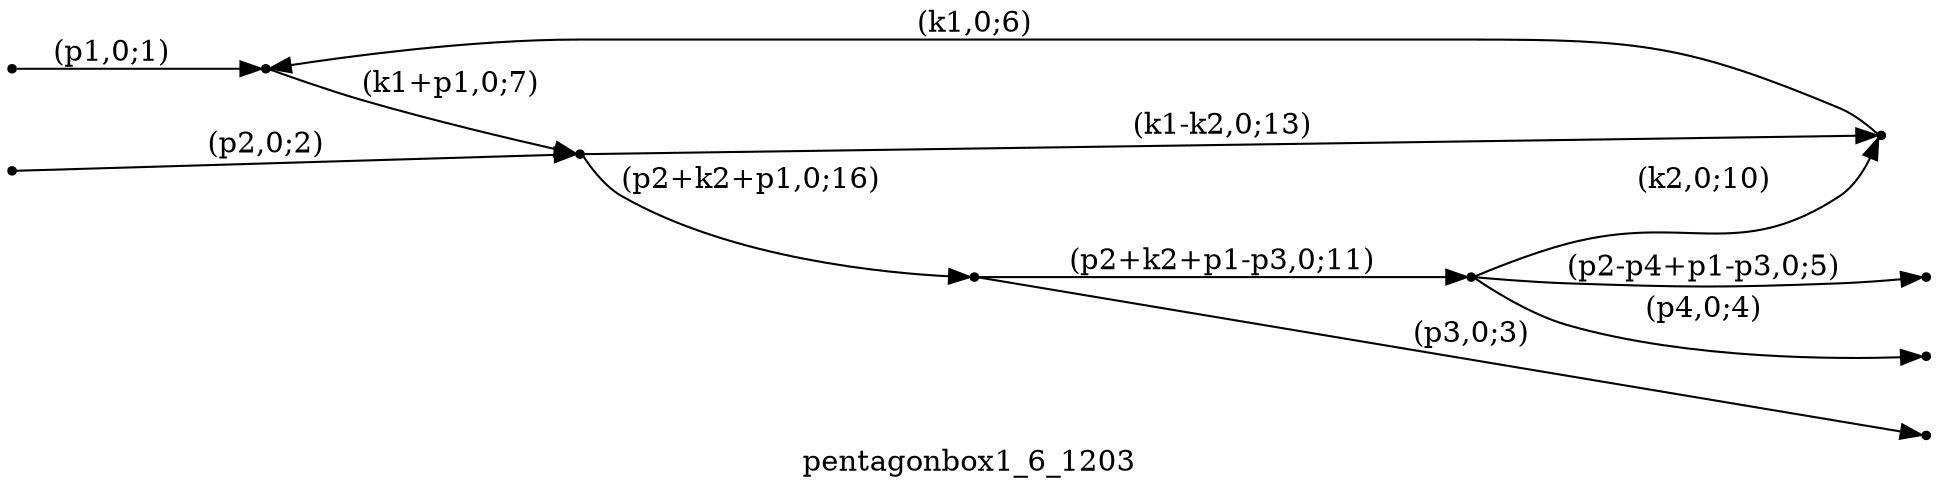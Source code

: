 digraph pentagonbox1_6_1203 {
  label="pentagonbox1_6_1203";
  rankdir="LR";
  subgraph edges {
    -1 -> 2 [label="(p1,0;1)"];
    -2 -> 5 [label="(p2,0;2)"];
    4 -> -3 [label="(p3,0;3)"];
    1 -> -4 [label="(p4,0;4)"];
    1 -> -5 [label="(p2-p4+p1-p3,0;5)"];
    3 -> 2 [label="(k1,0;6)"];
    2 -> 5 [label="(k1+p1,0;7)"];
    1 -> 3 [label="(k2,0;10)"];
    4 -> 1 [label="(p2+k2+p1-p3,0;11)"];
    5 -> 3 [label="(k1-k2,0;13)"];
    5 -> 4 [label="(p2+k2+p1,0;16)"];
  }
  subgraph incoming { rank="source"; -1; -2; }
  subgraph outgoing { rank="sink"; -3; -4; -5; }
-5 [shape=point];
-4 [shape=point];
-3 [shape=point];
-2 [shape=point];
-1 [shape=point];
1 [shape=point];
2 [shape=point];
3 [shape=point];
4 [shape=point];
5 [shape=point];
}

